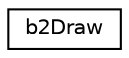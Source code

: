 digraph "Graphical Class Hierarchy"
{
 // LATEX_PDF_SIZE
  edge [fontname="Helvetica",fontsize="10",labelfontname="Helvetica",labelfontsize="10"];
  node [fontname="Helvetica",fontsize="10",shape=record];
  rankdir="LR";
  Node0 [label="b2Draw",height=0.2,width=0.4,color="black", fillcolor="white", style="filled",URL="$classb2Draw.html",tooltip=" "];
}
